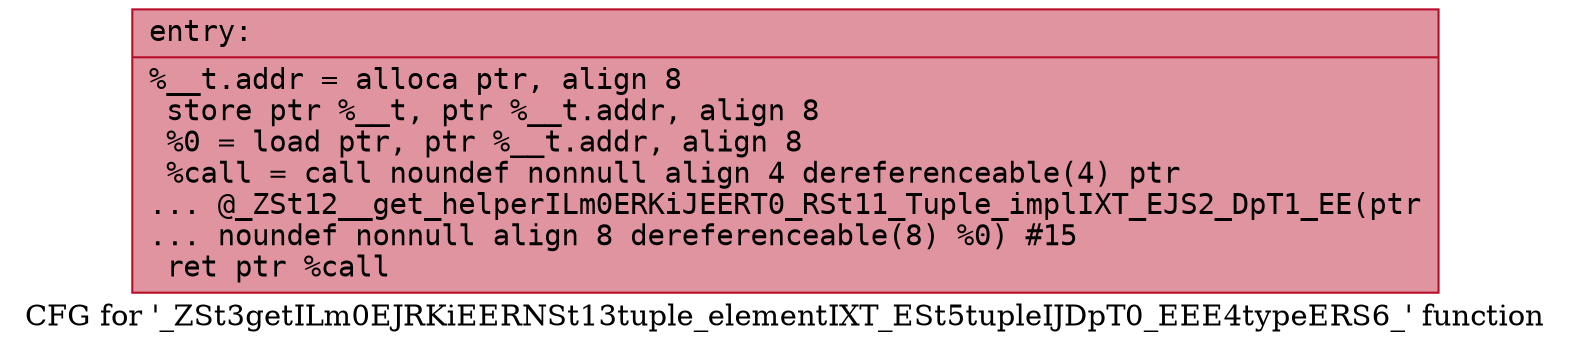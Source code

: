 digraph "CFG for '_ZSt3getILm0EJRKiEERNSt13tuple_elementIXT_ESt5tupleIJDpT0_EEE4typeERS6_' function" {
	label="CFG for '_ZSt3getILm0EJRKiEERNSt13tuple_elementIXT_ESt5tupleIJDpT0_EEE4typeERS6_' function";

	Node0x55ba30573b90 [shape=record,color="#b70d28ff", style=filled, fillcolor="#b70d2870" fontname="Courier",label="{entry:\l|  %__t.addr = alloca ptr, align 8\l  store ptr %__t, ptr %__t.addr, align 8\l  %0 = load ptr, ptr %__t.addr, align 8\l  %call = call noundef nonnull align 4 dereferenceable(4) ptr\l... @_ZSt12__get_helperILm0ERKiJEERT0_RSt11_Tuple_implIXT_EJS2_DpT1_EE(ptr\l... noundef nonnull align 8 dereferenceable(8) %0) #15\l  ret ptr %call\l}"];
}
